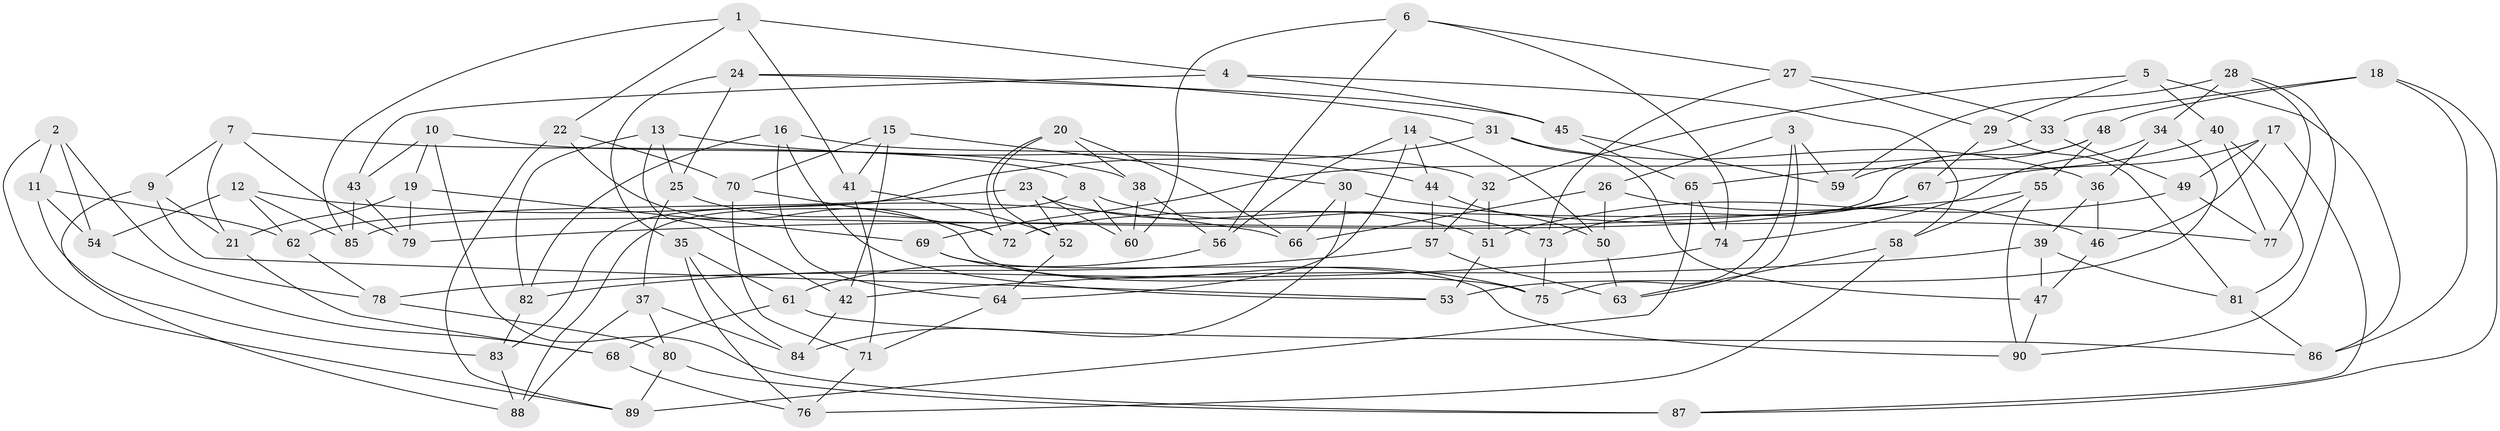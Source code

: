 // Generated by graph-tools (version 1.1) at 2025/59/03/09/25 04:59:12]
// undirected, 90 vertices, 180 edges
graph export_dot {
graph [start="1"]
  node [color=gray90,style=filled];
  1;
  2;
  3;
  4;
  5;
  6;
  7;
  8;
  9;
  10;
  11;
  12;
  13;
  14;
  15;
  16;
  17;
  18;
  19;
  20;
  21;
  22;
  23;
  24;
  25;
  26;
  27;
  28;
  29;
  30;
  31;
  32;
  33;
  34;
  35;
  36;
  37;
  38;
  39;
  40;
  41;
  42;
  43;
  44;
  45;
  46;
  47;
  48;
  49;
  50;
  51;
  52;
  53;
  54;
  55;
  56;
  57;
  58;
  59;
  60;
  61;
  62;
  63;
  64;
  65;
  66;
  67;
  68;
  69;
  70;
  71;
  72;
  73;
  74;
  75;
  76;
  77;
  78;
  79;
  80;
  81;
  82;
  83;
  84;
  85;
  86;
  87;
  88;
  89;
  90;
  1 -- 85;
  1 -- 41;
  1 -- 22;
  1 -- 4;
  2 -- 54;
  2 -- 89;
  2 -- 11;
  2 -- 78;
  3 -- 63;
  3 -- 75;
  3 -- 59;
  3 -- 26;
  4 -- 45;
  4 -- 43;
  4 -- 58;
  5 -- 32;
  5 -- 86;
  5 -- 29;
  5 -- 40;
  6 -- 27;
  6 -- 60;
  6 -- 74;
  6 -- 56;
  7 -- 21;
  7 -- 79;
  7 -- 8;
  7 -- 9;
  8 -- 73;
  8 -- 60;
  8 -- 88;
  9 -- 88;
  9 -- 53;
  9 -- 21;
  10 -- 43;
  10 -- 19;
  10 -- 38;
  10 -- 87;
  11 -- 54;
  11 -- 83;
  11 -- 62;
  12 -- 66;
  12 -- 62;
  12 -- 54;
  12 -- 85;
  13 -- 25;
  13 -- 82;
  13 -- 44;
  13 -- 42;
  14 -- 44;
  14 -- 50;
  14 -- 56;
  14 -- 64;
  15 -- 30;
  15 -- 41;
  15 -- 70;
  15 -- 42;
  16 -- 64;
  16 -- 82;
  16 -- 53;
  16 -- 32;
  17 -- 49;
  17 -- 67;
  17 -- 46;
  17 -- 87;
  18 -- 48;
  18 -- 33;
  18 -- 87;
  18 -- 86;
  19 -- 79;
  19 -- 21;
  19 -- 69;
  20 -- 38;
  20 -- 66;
  20 -- 52;
  20 -- 72;
  21 -- 68;
  22 -- 89;
  22 -- 70;
  22 -- 75;
  23 -- 60;
  23 -- 52;
  23 -- 62;
  23 -- 51;
  24 -- 45;
  24 -- 35;
  24 -- 31;
  24 -- 25;
  25 -- 72;
  25 -- 37;
  26 -- 50;
  26 -- 66;
  26 -- 46;
  27 -- 33;
  27 -- 29;
  27 -- 73;
  28 -- 34;
  28 -- 77;
  28 -- 59;
  28 -- 90;
  29 -- 81;
  29 -- 67;
  30 -- 66;
  30 -- 77;
  30 -- 84;
  31 -- 83;
  31 -- 47;
  31 -- 36;
  32 -- 57;
  32 -- 51;
  33 -- 69;
  33 -- 49;
  34 -- 74;
  34 -- 53;
  34 -- 36;
  35 -- 84;
  35 -- 61;
  35 -- 76;
  36 -- 39;
  36 -- 46;
  37 -- 80;
  37 -- 88;
  37 -- 84;
  38 -- 60;
  38 -- 56;
  39 -- 47;
  39 -- 42;
  39 -- 81;
  40 -- 77;
  40 -- 65;
  40 -- 81;
  41 -- 52;
  41 -- 71;
  42 -- 84;
  43 -- 79;
  43 -- 85;
  44 -- 50;
  44 -- 57;
  45 -- 65;
  45 -- 59;
  46 -- 47;
  47 -- 90;
  48 -- 55;
  48 -- 85;
  48 -- 59;
  49 -- 77;
  49 -- 51;
  50 -- 63;
  51 -- 53;
  52 -- 64;
  54 -- 68;
  55 -- 90;
  55 -- 79;
  55 -- 58;
  56 -- 61;
  57 -- 63;
  57 -- 82;
  58 -- 63;
  58 -- 76;
  61 -- 86;
  61 -- 68;
  62 -- 78;
  64 -- 71;
  65 -- 74;
  65 -- 89;
  67 -- 73;
  67 -- 72;
  68 -- 76;
  69 -- 75;
  69 -- 90;
  70 -- 72;
  70 -- 71;
  71 -- 76;
  73 -- 75;
  74 -- 78;
  78 -- 80;
  80 -- 89;
  80 -- 87;
  81 -- 86;
  82 -- 83;
  83 -- 88;
}
